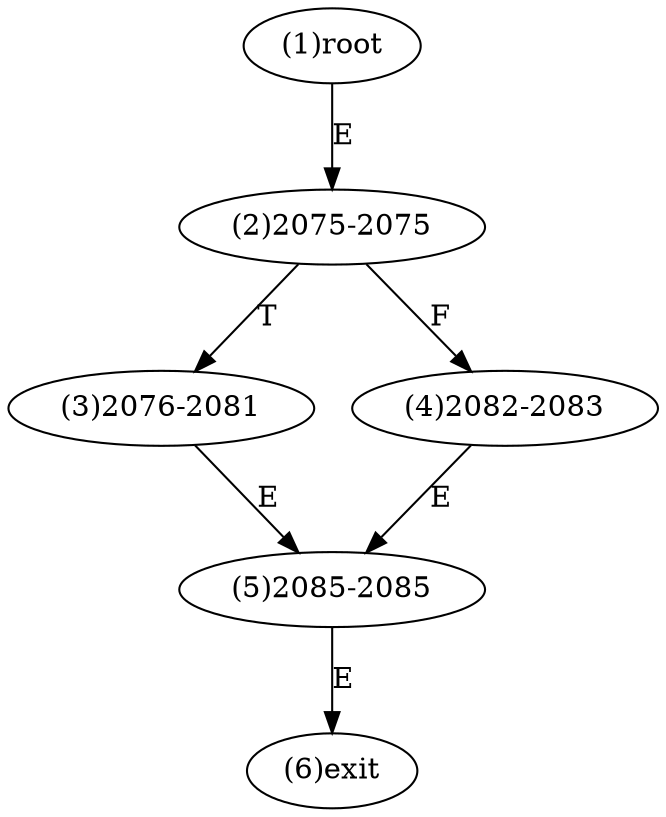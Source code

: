 digraph "" { 
1[ label="(1)root"];
2[ label="(2)2075-2075"];
3[ label="(3)2076-2081"];
4[ label="(4)2082-2083"];
5[ label="(5)2085-2085"];
6[ label="(6)exit"];
1->2[ label="E"];
2->4[ label="F"];
2->3[ label="T"];
3->5[ label="E"];
4->5[ label="E"];
5->6[ label="E"];
}